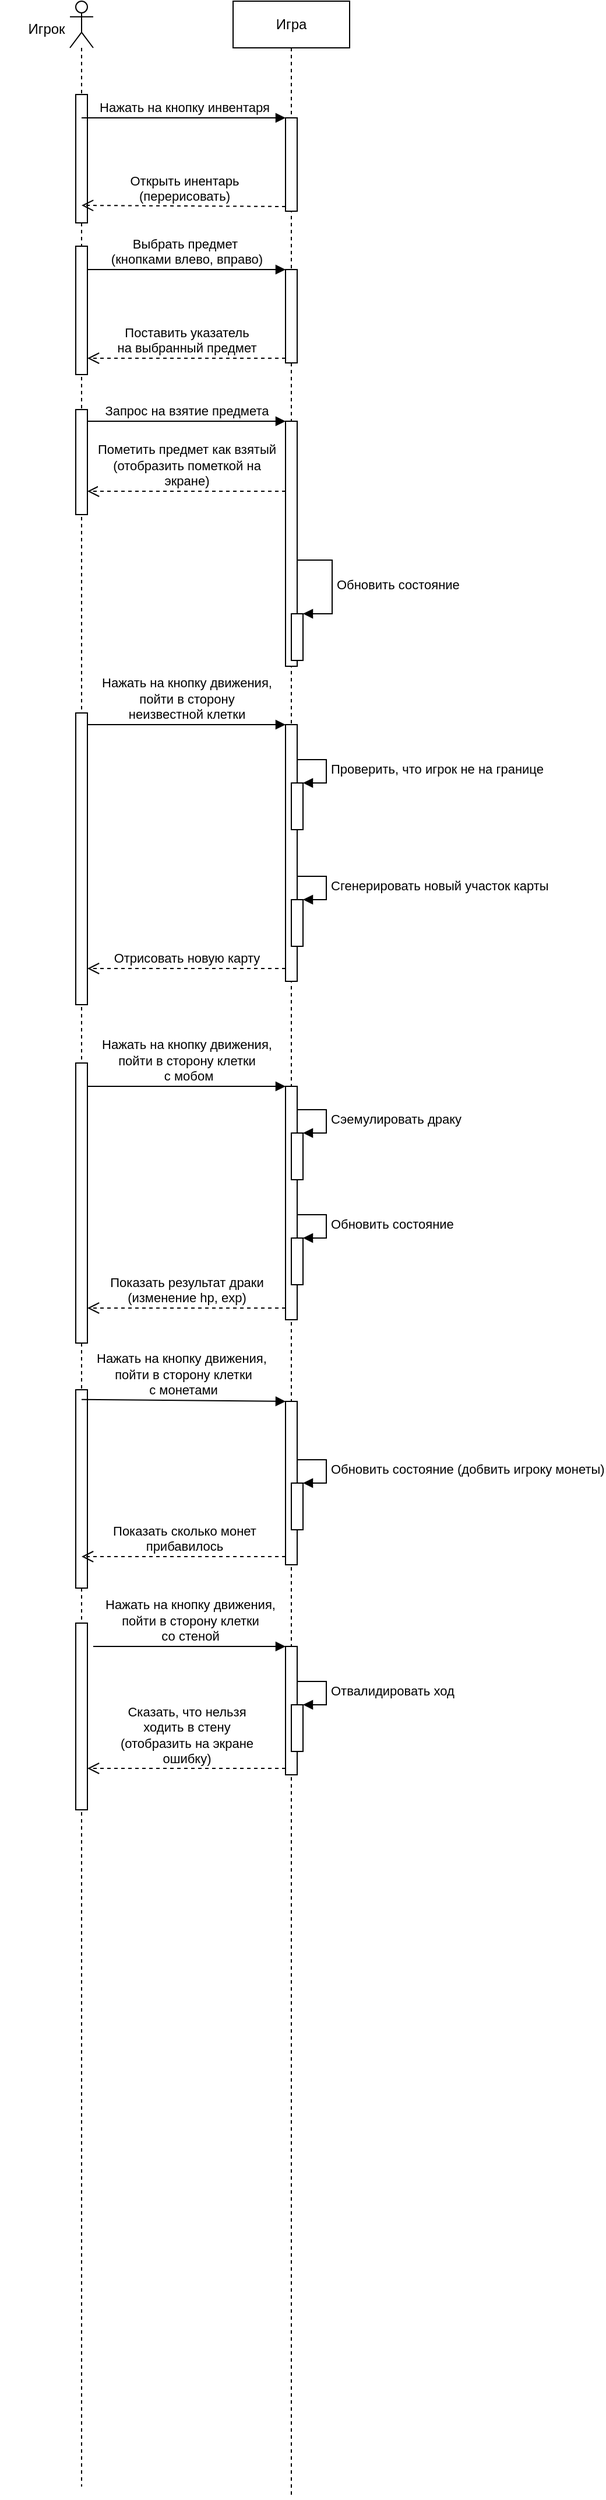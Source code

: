 <mxfile version="12.7.9" type="github"><diagram id="lKv0n7u4-w-rktolNUJ1" name="Page-1"><mxGraphModel dx="1248" dy="717" grid="1" gridSize="10" guides="1" tooltips="1" connect="1" arrows="1" fold="1" page="1" pageScale="1" pageWidth="827" pageHeight="1169" math="0" shadow="0"><root><mxCell id="0"/><mxCell id="1" parent="0"/><mxCell id="S89luNPkW1DwxuBzicy4-6" value="Игра" style="shape=umlLifeline;perimeter=lifelinePerimeter;whiteSpace=wrap;html=1;container=1;collapsible=0;recursiveResize=0;outlineConnect=0;" vertex="1" parent="1"><mxGeometry x="380" y="240" width="100" height="2140" as="geometry"/></mxCell><mxCell id="S89luNPkW1DwxuBzicy4-9" value="" style="html=1;points=[];perimeter=orthogonalPerimeter;" vertex="1" parent="S89luNPkW1DwxuBzicy4-6"><mxGeometry x="45" y="100" width="10" height="80" as="geometry"/></mxCell><mxCell id="S89luNPkW1DwxuBzicy4-13" value="" style="html=1;points=[];perimeter=orthogonalPerimeter;" vertex="1" parent="S89luNPkW1DwxuBzicy4-6"><mxGeometry x="45" y="230" width="10" height="80" as="geometry"/></mxCell><mxCell id="S89luNPkW1DwxuBzicy4-19" value="" style="html=1;points=[];perimeter=orthogonalPerimeter;" vertex="1" parent="S89luNPkW1DwxuBzicy4-6"><mxGeometry x="45" y="360" width="10" height="210" as="geometry"/></mxCell><mxCell id="S89luNPkW1DwxuBzicy4-25" value="" style="html=1;points=[];perimeter=orthogonalPerimeter;" vertex="1" parent="S89luNPkW1DwxuBzicy4-6"><mxGeometry x="50" y="525" width="10" height="40" as="geometry"/></mxCell><mxCell id="S89luNPkW1DwxuBzicy4-26" value="Обновить состояние" style="edgeStyle=orthogonalEdgeStyle;html=1;align=left;spacingLeft=2;endArrow=block;rounded=0;entryX=1;entryY=0;" edge="1" target="S89luNPkW1DwxuBzicy4-25" parent="S89luNPkW1DwxuBzicy4-6" source="S89luNPkW1DwxuBzicy4-19"><mxGeometry relative="1" as="geometry"><mxPoint x="60" y="480" as="sourcePoint"/><Array as="points"><mxPoint x="85" y="479"/><mxPoint x="85" y="525"/></Array></mxGeometry></mxCell><mxCell id="S89luNPkW1DwxuBzicy4-32" value="" style="html=1;points=[];perimeter=orthogonalPerimeter;" vertex="1" parent="S89luNPkW1DwxuBzicy4-6"><mxGeometry x="45" y="620" width="10" height="220" as="geometry"/></mxCell><mxCell id="S89luNPkW1DwxuBzicy4-38" value="" style="html=1;points=[];perimeter=orthogonalPerimeter;" vertex="1" parent="S89luNPkW1DwxuBzicy4-6"><mxGeometry x="50" y="670" width="10" height="40" as="geometry"/></mxCell><mxCell id="S89luNPkW1DwxuBzicy4-39" value="Проверить, что игрок не на границе" style="edgeStyle=orthogonalEdgeStyle;html=1;align=left;spacingLeft=2;endArrow=block;rounded=0;entryX=1;entryY=0;" edge="1" target="S89luNPkW1DwxuBzicy4-38" parent="S89luNPkW1DwxuBzicy4-6"><mxGeometry relative="1" as="geometry"><mxPoint x="55" y="650" as="sourcePoint"/><Array as="points"><mxPoint x="80" y="650"/></Array></mxGeometry></mxCell><mxCell id="S89luNPkW1DwxuBzicy4-40" value="" style="html=1;points=[];perimeter=orthogonalPerimeter;" vertex="1" parent="S89luNPkW1DwxuBzicy4-6"><mxGeometry x="50" y="770" width="10" height="40" as="geometry"/></mxCell><mxCell id="S89luNPkW1DwxuBzicy4-41" value="Сгенерировать новый участок карты" style="edgeStyle=orthogonalEdgeStyle;html=1;align=left;spacingLeft=2;endArrow=block;rounded=0;entryX=1;entryY=0;" edge="1" target="S89luNPkW1DwxuBzicy4-40" parent="S89luNPkW1DwxuBzicy4-6"><mxGeometry relative="1" as="geometry"><mxPoint x="55" y="750" as="sourcePoint"/><Array as="points"><mxPoint x="80" y="750"/></Array></mxGeometry></mxCell><mxCell id="S89luNPkW1DwxuBzicy4-42" value="" style="html=1;points=[];perimeter=orthogonalPerimeter;" vertex="1" parent="S89luNPkW1DwxuBzicy4-6"><mxGeometry x="45" y="930" width="10" height="200" as="geometry"/></mxCell><mxCell id="S89luNPkW1DwxuBzicy4-46" value="" style="html=1;points=[];perimeter=orthogonalPerimeter;" vertex="1" parent="S89luNPkW1DwxuBzicy4-6"><mxGeometry x="50" y="970" width="10" height="40" as="geometry"/></mxCell><mxCell id="S89luNPkW1DwxuBzicy4-47" value="Сэемулировать драку" style="edgeStyle=orthogonalEdgeStyle;html=1;align=left;spacingLeft=2;endArrow=block;rounded=0;entryX=1;entryY=0;" edge="1" target="S89luNPkW1DwxuBzicy4-46" parent="S89luNPkW1DwxuBzicy4-6"><mxGeometry relative="1" as="geometry"><mxPoint x="55" y="950" as="sourcePoint"/><Array as="points"><mxPoint x="80" y="950"/></Array></mxGeometry></mxCell><mxCell id="S89luNPkW1DwxuBzicy4-48" value="" style="html=1;points=[];perimeter=orthogonalPerimeter;" vertex="1" parent="S89luNPkW1DwxuBzicy4-6"><mxGeometry x="50" y="1060" width="10" height="40" as="geometry"/></mxCell><mxCell id="S89luNPkW1DwxuBzicy4-49" value="Обновить состояние" style="edgeStyle=orthogonalEdgeStyle;html=1;align=left;spacingLeft=2;endArrow=block;rounded=0;entryX=1;entryY=0;" edge="1" target="S89luNPkW1DwxuBzicy4-48" parent="S89luNPkW1DwxuBzicy4-6"><mxGeometry relative="1" as="geometry"><mxPoint x="55" y="1040" as="sourcePoint"/><Array as="points"><mxPoint x="80" y="1040"/></Array></mxGeometry></mxCell><mxCell id="S89luNPkW1DwxuBzicy4-50" value="" style="html=1;points=[];perimeter=orthogonalPerimeter;" vertex="1" parent="S89luNPkW1DwxuBzicy4-6"><mxGeometry x="45" y="1200" width="10" height="140" as="geometry"/></mxCell><mxCell id="S89luNPkW1DwxuBzicy4-54" value="" style="html=1;points=[];perimeter=orthogonalPerimeter;" vertex="1" parent="S89luNPkW1DwxuBzicy4-6"><mxGeometry x="50" y="1270" width="10" height="40" as="geometry"/></mxCell><mxCell id="S89luNPkW1DwxuBzicy4-55" value="Обновить состояние (добвить игроку монеты)" style="edgeStyle=orthogonalEdgeStyle;html=1;align=left;spacingLeft=2;endArrow=block;rounded=0;entryX=1;entryY=0;" edge="1" target="S89luNPkW1DwxuBzicy4-54" parent="S89luNPkW1DwxuBzicy4-6"><mxGeometry relative="1" as="geometry"><mxPoint x="55" y="1250" as="sourcePoint"/><Array as="points"><mxPoint x="80" y="1250"/></Array></mxGeometry></mxCell><mxCell id="S89luNPkW1DwxuBzicy4-57" value="" style="html=1;points=[];perimeter=orthogonalPerimeter;" vertex="1" parent="S89luNPkW1DwxuBzicy4-6"><mxGeometry x="45" y="1410" width="10" height="110" as="geometry"/></mxCell><mxCell id="S89luNPkW1DwxuBzicy4-63" value="" style="html=1;points=[];perimeter=orthogonalPerimeter;" vertex="1" parent="S89luNPkW1DwxuBzicy4-6"><mxGeometry x="50" y="1460" width="10" height="40" as="geometry"/></mxCell><mxCell id="S89luNPkW1DwxuBzicy4-64" value="Отвалидировать ход" style="edgeStyle=orthogonalEdgeStyle;html=1;align=left;spacingLeft=2;endArrow=block;rounded=0;entryX=1;entryY=0;" edge="1" target="S89luNPkW1DwxuBzicy4-63" parent="S89luNPkW1DwxuBzicy4-6"><mxGeometry relative="1" as="geometry"><mxPoint x="55" y="1440" as="sourcePoint"/><Array as="points"><mxPoint x="80" y="1440"/></Array></mxGeometry></mxCell><mxCell id="S89luNPkW1DwxuBzicy4-8" value="" style="group" vertex="1" connectable="0" parent="1"><mxGeometry x="180" y="240" width="80" height="2130" as="geometry"/></mxCell><mxCell id="S89luNPkW1DwxuBzicy4-5" value="" style="shape=umlLifeline;participant=umlActor;perimeter=lifelinePerimeter;whiteSpace=wrap;html=1;container=1;collapsible=0;recursiveResize=0;verticalAlign=top;spacingTop=36;labelBackgroundColor=#ffffff;outlineConnect=0;" vertex="1" parent="S89luNPkW1DwxuBzicy4-8"><mxGeometry x="60" width="20" height="2130" as="geometry"/></mxCell><mxCell id="S89luNPkW1DwxuBzicy4-12" value="" style="html=1;points=[];perimeter=orthogonalPerimeter;" vertex="1" parent="S89luNPkW1DwxuBzicy4-5"><mxGeometry x="5" y="80" width="10" height="110" as="geometry"/></mxCell><mxCell id="S89luNPkW1DwxuBzicy4-16" value="" style="html=1;points=[];perimeter=orthogonalPerimeter;" vertex="1" parent="S89luNPkW1DwxuBzicy4-5"><mxGeometry x="5" y="210" width="10" height="110" as="geometry"/></mxCell><mxCell id="S89luNPkW1DwxuBzicy4-17" value="" style="html=1;points=[];perimeter=orthogonalPerimeter;" vertex="1" parent="S89luNPkW1DwxuBzicy4-5"><mxGeometry x="5" y="350" width="10" height="90" as="geometry"/></mxCell><mxCell id="S89luNPkW1DwxuBzicy4-35" value="" style="html=1;points=[];perimeter=orthogonalPerimeter;" vertex="1" parent="S89luNPkW1DwxuBzicy4-5"><mxGeometry x="5" y="610" width="10" height="250" as="geometry"/></mxCell><mxCell id="S89luNPkW1DwxuBzicy4-45" value="" style="html=1;points=[];perimeter=orthogonalPerimeter;" vertex="1" parent="S89luNPkW1DwxuBzicy4-5"><mxGeometry x="5" y="910" width="10" height="240" as="geometry"/></mxCell><mxCell id="S89luNPkW1DwxuBzicy4-53" value="" style="html=1;points=[];perimeter=orthogonalPerimeter;" vertex="1" parent="S89luNPkW1DwxuBzicy4-5"><mxGeometry x="5" y="1190" width="10" height="170" as="geometry"/></mxCell><mxCell id="S89luNPkW1DwxuBzicy4-60" value="" style="html=1;points=[];perimeter=orthogonalPerimeter;" vertex="1" parent="S89luNPkW1DwxuBzicy4-5"><mxGeometry x="5" y="1390" width="10" height="160" as="geometry"/></mxCell><mxCell id="S89luNPkW1DwxuBzicy4-7" value="Игрок" style="text;align=center;fontStyle=0;verticalAlign=middle;spacingLeft=3;spacingRight=3;strokeColor=none;rotatable=0;points=[[0,0.5],[1,0.5]];portConstraint=eastwest;" vertex="1" parent="S89luNPkW1DwxuBzicy4-8"><mxGeometry y="10" width="80" height="26" as="geometry"/></mxCell><mxCell id="S89luNPkW1DwxuBzicy4-10" value="Нажать на кнопку инвентаря" style="html=1;verticalAlign=bottom;endArrow=block;entryX=0;entryY=0;" edge="1" target="S89luNPkW1DwxuBzicy4-9" parent="1" source="S89luNPkW1DwxuBzicy4-5"><mxGeometry relative="1" as="geometry"><mxPoint x="260" y="340" as="sourcePoint"/></mxGeometry></mxCell><mxCell id="S89luNPkW1DwxuBzicy4-11" value="Открыть инентарь &lt;br&gt;(перерисовать)" style="html=1;verticalAlign=bottom;endArrow=open;dashed=1;endSize=8;exitX=0;exitY=0.95;" edge="1" source="S89luNPkW1DwxuBzicy4-9" parent="1"><mxGeometry relative="1" as="geometry"><mxPoint x="250" y="415" as="targetPoint"/></mxGeometry></mxCell><mxCell id="S89luNPkW1DwxuBzicy4-14" value="Выбрать предмет&amp;nbsp;&lt;br&gt;(кнопками влево, вправо)" style="html=1;verticalAlign=bottom;endArrow=block;entryX=0;entryY=0;" edge="1" target="S89luNPkW1DwxuBzicy4-13" parent="1" source="S89luNPkW1DwxuBzicy4-16"><mxGeometry relative="1" as="geometry"><mxPoint x="355" y="470" as="sourcePoint"/></mxGeometry></mxCell><mxCell id="S89luNPkW1DwxuBzicy4-15" value="Поставить указатель&lt;br&gt;на выбранный предмет" style="html=1;verticalAlign=bottom;endArrow=open;dashed=1;endSize=8;exitX=0;exitY=0.95;" edge="1" source="S89luNPkW1DwxuBzicy4-13" parent="1" target="S89luNPkW1DwxuBzicy4-16"><mxGeometry relative="1" as="geometry"><mxPoint x="310" y="560" as="targetPoint"/></mxGeometry></mxCell><mxCell id="S89luNPkW1DwxuBzicy4-20" value="Запрос на взятие предмета" style="html=1;verticalAlign=bottom;endArrow=block;entryX=0;entryY=0;" edge="1" target="S89luNPkW1DwxuBzicy4-19" parent="1" source="S89luNPkW1DwxuBzicy4-17"><mxGeometry relative="1" as="geometry"><mxPoint x="355" y="600" as="sourcePoint"/></mxGeometry></mxCell><mxCell id="S89luNPkW1DwxuBzicy4-21" value="Пометить предмет как взятый&lt;br&gt;(отобразить пометкой на&lt;br&gt;экране)" style="html=1;verticalAlign=bottom;endArrow=open;dashed=1;endSize=8;" edge="1" source="S89luNPkW1DwxuBzicy4-19" parent="1" target="S89luNPkW1DwxuBzicy4-17"><mxGeometry relative="1" as="geometry"><mxPoint x="355" y="676" as="targetPoint"/><Array as="points"><mxPoint x="320" y="660"/></Array></mxGeometry></mxCell><mxCell id="S89luNPkW1DwxuBzicy4-33" value="Нажать на кнопку движения,&lt;br&gt;пойти в сторону&lt;br&gt;неизвестной клетки" style="html=1;verticalAlign=bottom;endArrow=block;entryX=0;entryY=0;" edge="1" target="S89luNPkW1DwxuBzicy4-32" parent="1" source="S89luNPkW1DwxuBzicy4-35"><mxGeometry relative="1" as="geometry"><mxPoint x="355" y="860" as="sourcePoint"/></mxGeometry></mxCell><mxCell id="S89luNPkW1DwxuBzicy4-34" value="Отрисовать новую карту" style="html=1;verticalAlign=bottom;endArrow=open;dashed=1;endSize=8;exitX=0;exitY=0.95;" edge="1" source="S89luNPkW1DwxuBzicy4-32" parent="1" target="S89luNPkW1DwxuBzicy4-35"><mxGeometry relative="1" as="geometry"><mxPoint x="355" y="936" as="targetPoint"/></mxGeometry></mxCell><mxCell id="S89luNPkW1DwxuBzicy4-43" value="Нажать на кнопку движения,&lt;br&gt;пойти в сторону клетки&lt;br&gt;&amp;nbsp;с мобом" style="html=1;verticalAlign=bottom;endArrow=block;entryX=0;entryY=0;" edge="1" target="S89luNPkW1DwxuBzicy4-42" parent="1" source="S89luNPkW1DwxuBzicy4-45"><mxGeometry relative="1" as="geometry"><mxPoint x="355" y="1170" as="sourcePoint"/></mxGeometry></mxCell><mxCell id="S89luNPkW1DwxuBzicy4-44" value="Показать результат драки&lt;br&gt;(изменение hp, exp)" style="html=1;verticalAlign=bottom;endArrow=open;dashed=1;endSize=8;exitX=0;exitY=0.95;" edge="1" source="S89luNPkW1DwxuBzicy4-42" parent="1" target="S89luNPkW1DwxuBzicy4-45"><mxGeometry relative="1" as="geometry"><mxPoint x="355" y="1246" as="targetPoint"/></mxGeometry></mxCell><mxCell id="S89luNPkW1DwxuBzicy4-51" value="Нажать на кнопку движения,&amp;nbsp;&lt;br&gt;пойти в сторону клетки &lt;br&gt;с монетами" style="html=1;verticalAlign=bottom;endArrow=block;entryX=0;entryY=0;exitX=0.5;exitY=0.049;exitDx=0;exitDy=0;exitPerimeter=0;" edge="1" target="S89luNPkW1DwxuBzicy4-50" parent="1" source="S89luNPkW1DwxuBzicy4-53"><mxGeometry relative="1" as="geometry"><mxPoint x="355" y="1450" as="sourcePoint"/></mxGeometry></mxCell><mxCell id="S89luNPkW1DwxuBzicy4-52" value="Показать сколько монет &lt;br&gt;прибавилось" style="html=1;verticalAlign=bottom;endArrow=open;dashed=1;endSize=8;exitX=0;exitY=0.95;" edge="1" source="S89luNPkW1DwxuBzicy4-50" parent="1" target="S89luNPkW1DwxuBzicy4-5"><mxGeometry relative="1" as="geometry"><mxPoint x="355" y="1526" as="targetPoint"/></mxGeometry></mxCell><mxCell id="S89luNPkW1DwxuBzicy4-58" value="Нажать на кнопку движения,&lt;br&gt;пойти в сторону клетки&lt;br&gt;со стеной" style="html=1;verticalAlign=bottom;endArrow=block;entryX=0;entryY=0;exitX=1.5;exitY=0.125;exitDx=0;exitDy=0;exitPerimeter=0;" edge="1" target="S89luNPkW1DwxuBzicy4-57" parent="1" source="S89luNPkW1DwxuBzicy4-60"><mxGeometry relative="1" as="geometry"><mxPoint x="355" y="1650" as="sourcePoint"/></mxGeometry></mxCell><mxCell id="S89luNPkW1DwxuBzicy4-59" value="Сказать, что нельзя &lt;br&gt;ходить в стену &lt;br&gt;(отобразить на экране&lt;br&gt;ошибку)" style="html=1;verticalAlign=bottom;endArrow=open;dashed=1;endSize=8;exitX=0;exitY=0.95;" edge="1" source="S89luNPkW1DwxuBzicy4-57" parent="1" target="S89luNPkW1DwxuBzicy4-60"><mxGeometry relative="1" as="geometry"><mxPoint x="355" y="1726" as="targetPoint"/></mxGeometry></mxCell></root></mxGraphModel></diagram></mxfile>